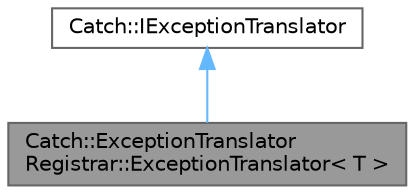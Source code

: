 digraph "Catch::ExceptionTranslatorRegistrar::ExceptionTranslator&lt; T &gt;"
{
 // LATEX_PDF_SIZE
  bgcolor="transparent";
  edge [fontname=Helvetica,fontsize=10,labelfontname=Helvetica,labelfontsize=10];
  node [fontname=Helvetica,fontsize=10,shape=box,height=0.2,width=0.4];
  Node1 [id="Node000001",label="Catch::ExceptionTranslator\lRegistrar::ExceptionTranslator\< T \>",height=0.2,width=0.4,color="gray40", fillcolor="grey60", style="filled", fontcolor="black",tooltip=" "];
  Node2 -> Node1 [id="edge1_Node000001_Node000002",dir="back",color="steelblue1",style="solid",tooltip=" "];
  Node2 [id="Node000002",label="Catch::IExceptionTranslator",height=0.2,width=0.4,color="gray40", fillcolor="white", style="filled",URL="$struct_catch_1_1_i_exception_translator.html",tooltip=" "];
}
